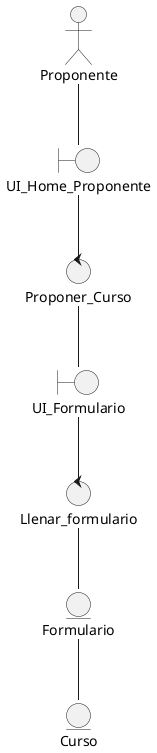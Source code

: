 @startuml
@startuml Proponer_Curso
actor Proponente
boundary UI_Home_Proponente
control Proponer_Curso
boundary UI_Formulario
control Llenar_formulario
entity Formulario
entity Curso

Proponente -- UI_Home_Proponente 
UI_Home_Proponente -- Proponer_Curso 
Proponer_Curso -- UI_Formulario
UI_Formulario -- Llenar_formulario
Llenar_formulario -- Formulario
Formulario--Curso


@enduml